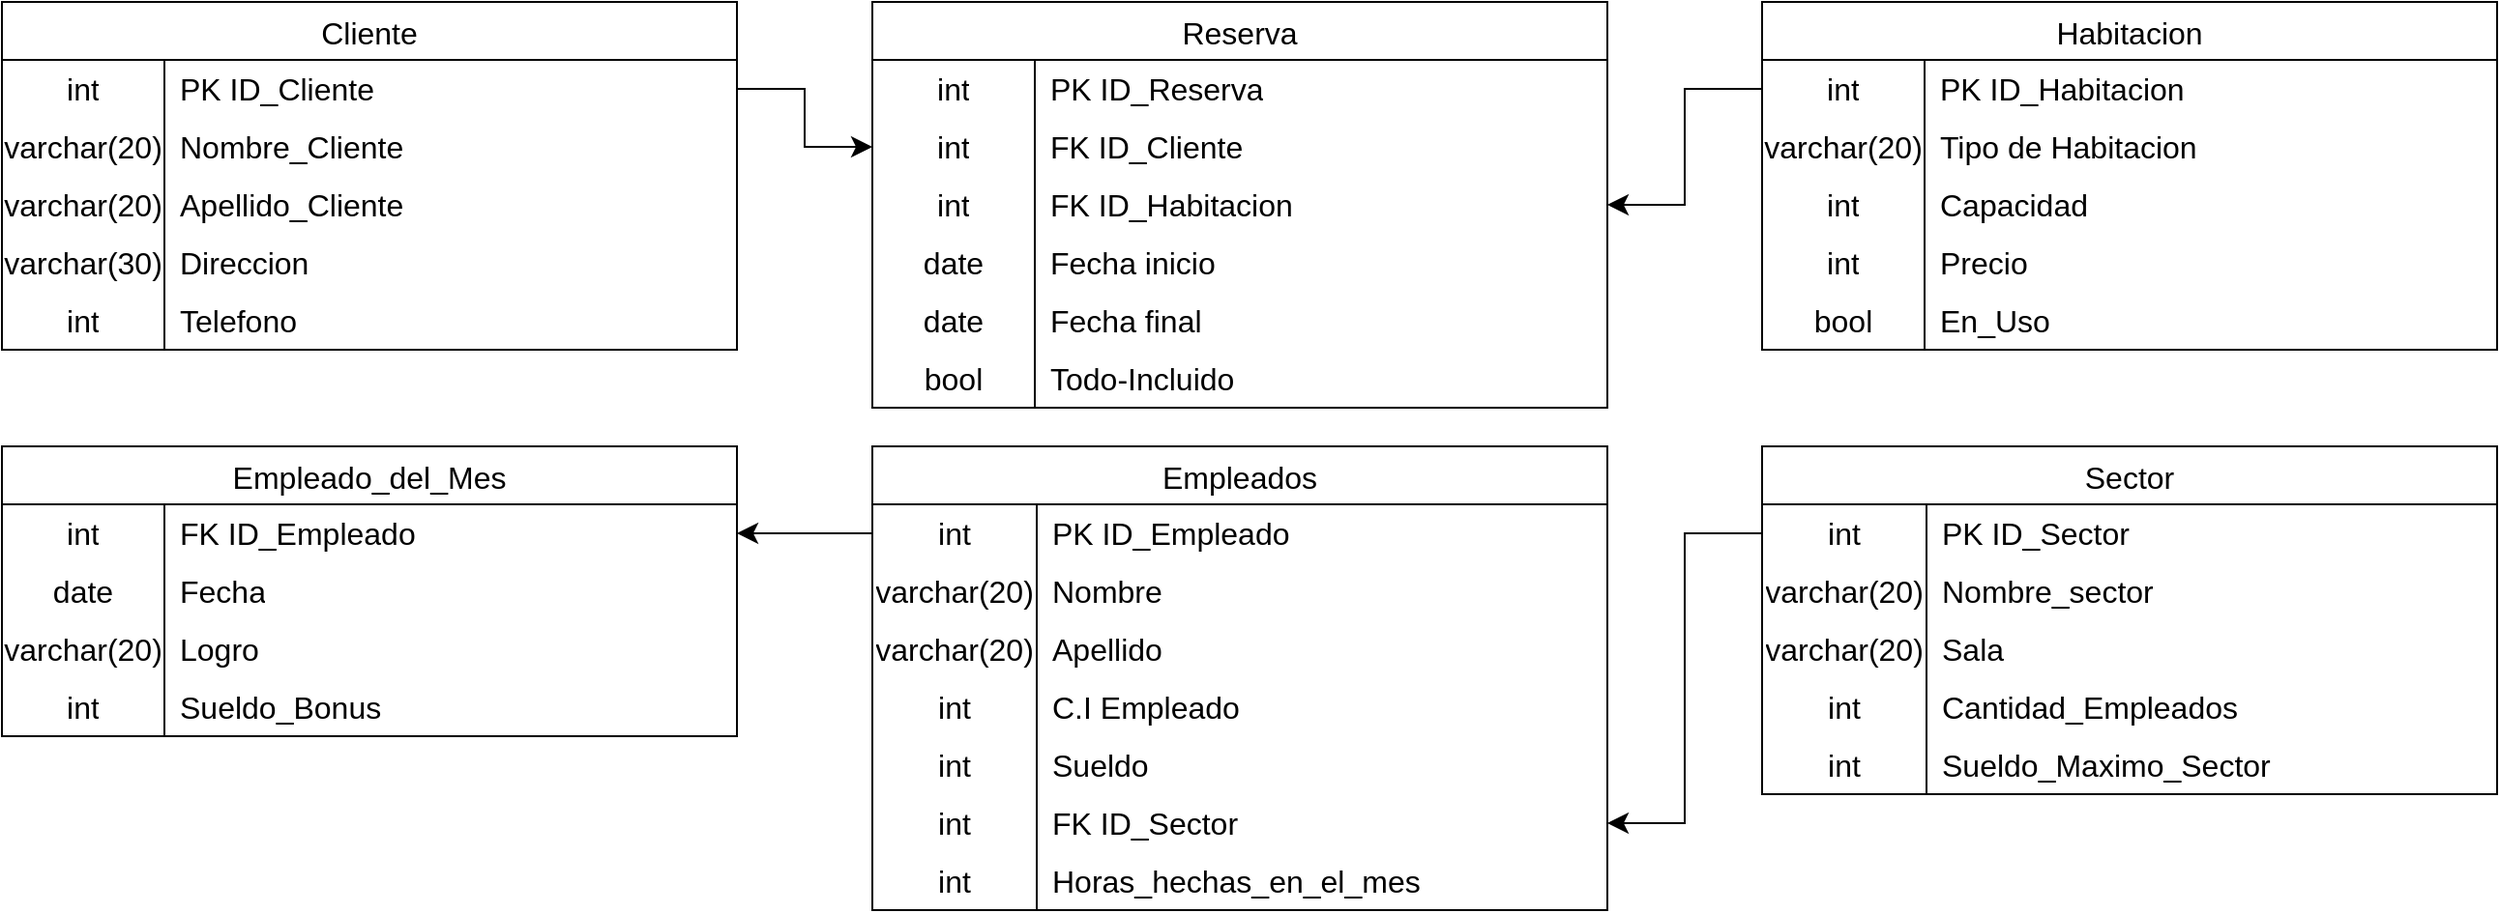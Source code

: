<mxfile version="21.3.4" type="github">
  <diagram id="C5RBs43oDa-KdzZeNtuy" name="Page-1">
    <mxGraphModel dx="2388" dy="916" grid="1" gridSize="10" guides="1" tooltips="1" connect="1" arrows="1" fold="1" page="1" pageScale="1" pageWidth="827" pageHeight="1169" math="0" shadow="0">
      <root>
        <mxCell id="WIyWlLk6GJQsqaUBKTNV-0" />
        <mxCell id="WIyWlLk6GJQsqaUBKTNV-1" parent="WIyWlLk6GJQsqaUBKTNV-0" />
        <mxCell id="ccj1XerHtofu-Z6u8Zkf-0" value="Cliente" style="shape=table;startSize=30;container=1;collapsible=0;childLayout=tableLayout;fixedRows=1;rowLines=0;fontStyle=0;strokeColor=default;fontSize=16;" vertex="1" parent="WIyWlLk6GJQsqaUBKTNV-1">
          <mxGeometry x="-190" y="210" width="380" height="180" as="geometry" />
        </mxCell>
        <mxCell id="ccj1XerHtofu-Z6u8Zkf-1" value="" style="shape=tableRow;horizontal=0;startSize=0;swimlaneHead=0;swimlaneBody=0;top=0;left=0;bottom=0;right=0;collapsible=0;dropTarget=0;fillColor=none;points=[[0,0.5],[1,0.5]];portConstraint=eastwest;strokeColor=inherit;fontSize=16;" vertex="1" parent="ccj1XerHtofu-Z6u8Zkf-0">
          <mxGeometry y="30" width="380" height="30" as="geometry" />
        </mxCell>
        <mxCell id="ccj1XerHtofu-Z6u8Zkf-2" value="int" style="shape=partialRectangle;html=1;whiteSpace=wrap;connectable=0;fillColor=none;top=0;left=0;bottom=0;right=0;overflow=hidden;pointerEvents=1;strokeColor=inherit;fontSize=16;" vertex="1" parent="ccj1XerHtofu-Z6u8Zkf-1">
          <mxGeometry width="84" height="30" as="geometry">
            <mxRectangle width="84" height="30" as="alternateBounds" />
          </mxGeometry>
        </mxCell>
        <mxCell id="ccj1XerHtofu-Z6u8Zkf-3" value="PK ID_Cliente" style="shape=partialRectangle;html=1;whiteSpace=wrap;connectable=0;fillColor=none;top=0;left=0;bottom=0;right=0;align=left;spacingLeft=6;overflow=hidden;strokeColor=inherit;fontSize=16;" vertex="1" parent="ccj1XerHtofu-Z6u8Zkf-1">
          <mxGeometry x="84" width="296" height="30" as="geometry">
            <mxRectangle width="296" height="30" as="alternateBounds" />
          </mxGeometry>
        </mxCell>
        <mxCell id="ccj1XerHtofu-Z6u8Zkf-4" value="" style="shape=tableRow;horizontal=0;startSize=0;swimlaneHead=0;swimlaneBody=0;top=0;left=0;bottom=0;right=0;collapsible=0;dropTarget=0;fillColor=none;points=[[0,0.5],[1,0.5]];portConstraint=eastwest;strokeColor=inherit;fontSize=16;" vertex="1" parent="ccj1XerHtofu-Z6u8Zkf-0">
          <mxGeometry y="60" width="380" height="30" as="geometry" />
        </mxCell>
        <mxCell id="ccj1XerHtofu-Z6u8Zkf-5" value="varchar(20)" style="shape=partialRectangle;html=1;whiteSpace=wrap;connectable=0;fillColor=none;top=0;left=0;bottom=0;right=0;overflow=hidden;strokeColor=inherit;fontSize=16;" vertex="1" parent="ccj1XerHtofu-Z6u8Zkf-4">
          <mxGeometry width="84" height="30" as="geometry">
            <mxRectangle width="84" height="30" as="alternateBounds" />
          </mxGeometry>
        </mxCell>
        <mxCell id="ccj1XerHtofu-Z6u8Zkf-6" value="Nombre_Cliente" style="shape=partialRectangle;html=1;whiteSpace=wrap;connectable=0;fillColor=none;top=0;left=0;bottom=0;right=0;align=left;spacingLeft=6;overflow=hidden;strokeColor=inherit;fontSize=16;" vertex="1" parent="ccj1XerHtofu-Z6u8Zkf-4">
          <mxGeometry x="84" width="296" height="30" as="geometry">
            <mxRectangle width="296" height="30" as="alternateBounds" />
          </mxGeometry>
        </mxCell>
        <mxCell id="ccj1XerHtofu-Z6u8Zkf-7" value="" style="shape=tableRow;horizontal=0;startSize=0;swimlaneHead=0;swimlaneBody=0;top=0;left=0;bottom=0;right=0;collapsible=0;dropTarget=0;fillColor=none;points=[[0,0.5],[1,0.5]];portConstraint=eastwest;strokeColor=inherit;fontSize=16;" vertex="1" parent="ccj1XerHtofu-Z6u8Zkf-0">
          <mxGeometry y="90" width="380" height="30" as="geometry" />
        </mxCell>
        <mxCell id="ccj1XerHtofu-Z6u8Zkf-8" value="varchar(20)" style="shape=partialRectangle;html=1;whiteSpace=wrap;connectable=0;fillColor=none;top=0;left=0;bottom=0;right=0;overflow=hidden;strokeColor=inherit;fontSize=16;" vertex="1" parent="ccj1XerHtofu-Z6u8Zkf-7">
          <mxGeometry width="84" height="30" as="geometry">
            <mxRectangle width="84" height="30" as="alternateBounds" />
          </mxGeometry>
        </mxCell>
        <mxCell id="ccj1XerHtofu-Z6u8Zkf-9" value="Apellido_Cliente" style="shape=partialRectangle;html=1;whiteSpace=wrap;connectable=0;fillColor=none;top=0;left=0;bottom=0;right=0;align=left;spacingLeft=6;overflow=hidden;strokeColor=inherit;fontSize=16;" vertex="1" parent="ccj1XerHtofu-Z6u8Zkf-7">
          <mxGeometry x="84" width="296" height="30" as="geometry">
            <mxRectangle width="296" height="30" as="alternateBounds" />
          </mxGeometry>
        </mxCell>
        <mxCell id="ccj1XerHtofu-Z6u8Zkf-11" style="shape=tableRow;horizontal=0;startSize=0;swimlaneHead=0;swimlaneBody=0;top=0;left=0;bottom=0;right=0;collapsible=0;dropTarget=0;fillColor=none;points=[[0,0.5],[1,0.5]];portConstraint=eastwest;strokeColor=inherit;fontSize=16;" vertex="1" parent="ccj1XerHtofu-Z6u8Zkf-0">
          <mxGeometry y="120" width="380" height="30" as="geometry" />
        </mxCell>
        <mxCell id="ccj1XerHtofu-Z6u8Zkf-12" value="varchar(30)" style="shape=partialRectangle;html=1;whiteSpace=wrap;connectable=0;fillColor=none;top=0;left=0;bottom=0;right=0;overflow=hidden;strokeColor=inherit;fontSize=16;" vertex="1" parent="ccj1XerHtofu-Z6u8Zkf-11">
          <mxGeometry width="84" height="30" as="geometry">
            <mxRectangle width="84" height="30" as="alternateBounds" />
          </mxGeometry>
        </mxCell>
        <mxCell id="ccj1XerHtofu-Z6u8Zkf-13" value="Direccion" style="shape=partialRectangle;html=1;whiteSpace=wrap;connectable=0;fillColor=none;top=0;left=0;bottom=0;right=0;align=left;spacingLeft=6;overflow=hidden;strokeColor=inherit;fontSize=16;" vertex="1" parent="ccj1XerHtofu-Z6u8Zkf-11">
          <mxGeometry x="84" width="296" height="30" as="geometry">
            <mxRectangle width="296" height="30" as="alternateBounds" />
          </mxGeometry>
        </mxCell>
        <mxCell id="ccj1XerHtofu-Z6u8Zkf-14" style="shape=tableRow;horizontal=0;startSize=0;swimlaneHead=0;swimlaneBody=0;top=0;left=0;bottom=0;right=0;collapsible=0;dropTarget=0;fillColor=none;points=[[0,0.5],[1,0.5]];portConstraint=eastwest;strokeColor=inherit;fontSize=16;" vertex="1" parent="ccj1XerHtofu-Z6u8Zkf-0">
          <mxGeometry y="150" width="380" height="30" as="geometry" />
        </mxCell>
        <mxCell id="ccj1XerHtofu-Z6u8Zkf-15" value="int" style="shape=partialRectangle;html=1;whiteSpace=wrap;connectable=0;fillColor=none;top=0;left=0;bottom=0;right=0;overflow=hidden;strokeColor=inherit;fontSize=16;" vertex="1" parent="ccj1XerHtofu-Z6u8Zkf-14">
          <mxGeometry width="84" height="30" as="geometry">
            <mxRectangle width="84" height="30" as="alternateBounds" />
          </mxGeometry>
        </mxCell>
        <mxCell id="ccj1XerHtofu-Z6u8Zkf-16" value="Telefono" style="shape=partialRectangle;html=1;whiteSpace=wrap;connectable=0;fillColor=none;top=0;left=0;bottom=0;right=0;align=left;spacingLeft=6;overflow=hidden;strokeColor=inherit;fontSize=16;" vertex="1" parent="ccj1XerHtofu-Z6u8Zkf-14">
          <mxGeometry x="84" width="296" height="30" as="geometry">
            <mxRectangle width="296" height="30" as="alternateBounds" />
          </mxGeometry>
        </mxCell>
        <mxCell id="ccj1XerHtofu-Z6u8Zkf-17" value="Habitacion" style="shape=table;startSize=30;container=1;collapsible=0;childLayout=tableLayout;fixedRows=1;rowLines=0;fontStyle=0;strokeColor=default;fontSize=16;" vertex="1" parent="WIyWlLk6GJQsqaUBKTNV-1">
          <mxGeometry x="720" y="210" width="380" height="180" as="geometry" />
        </mxCell>
        <mxCell id="ccj1XerHtofu-Z6u8Zkf-18" value="" style="shape=tableRow;horizontal=0;startSize=0;swimlaneHead=0;swimlaneBody=0;top=0;left=0;bottom=0;right=0;collapsible=0;dropTarget=0;fillColor=none;points=[[0,0.5],[1,0.5]];portConstraint=eastwest;strokeColor=inherit;fontSize=16;" vertex="1" parent="ccj1XerHtofu-Z6u8Zkf-17">
          <mxGeometry y="30" width="380" height="30" as="geometry" />
        </mxCell>
        <mxCell id="ccj1XerHtofu-Z6u8Zkf-19" value="int" style="shape=partialRectangle;html=1;whiteSpace=wrap;connectable=0;fillColor=none;top=0;left=0;bottom=0;right=0;overflow=hidden;pointerEvents=1;strokeColor=inherit;fontSize=16;" vertex="1" parent="ccj1XerHtofu-Z6u8Zkf-18">
          <mxGeometry width="84" height="30" as="geometry">
            <mxRectangle width="84" height="30" as="alternateBounds" />
          </mxGeometry>
        </mxCell>
        <mxCell id="ccj1XerHtofu-Z6u8Zkf-20" value="PK ID_Habitacion" style="shape=partialRectangle;html=1;whiteSpace=wrap;connectable=0;fillColor=none;top=0;left=0;bottom=0;right=0;align=left;spacingLeft=6;overflow=hidden;strokeColor=inherit;fontSize=16;" vertex="1" parent="ccj1XerHtofu-Z6u8Zkf-18">
          <mxGeometry x="84" width="296" height="30" as="geometry">
            <mxRectangle width="296" height="30" as="alternateBounds" />
          </mxGeometry>
        </mxCell>
        <mxCell id="ccj1XerHtofu-Z6u8Zkf-21" value="" style="shape=tableRow;horizontal=0;startSize=0;swimlaneHead=0;swimlaneBody=0;top=0;left=0;bottom=0;right=0;collapsible=0;dropTarget=0;fillColor=none;points=[[0,0.5],[1,0.5]];portConstraint=eastwest;strokeColor=inherit;fontSize=16;" vertex="1" parent="ccj1XerHtofu-Z6u8Zkf-17">
          <mxGeometry y="60" width="380" height="30" as="geometry" />
        </mxCell>
        <mxCell id="ccj1XerHtofu-Z6u8Zkf-22" value="varchar(20)" style="shape=partialRectangle;html=1;whiteSpace=wrap;connectable=0;fillColor=none;top=0;left=0;bottom=0;right=0;overflow=hidden;strokeColor=inherit;fontSize=16;" vertex="1" parent="ccj1XerHtofu-Z6u8Zkf-21">
          <mxGeometry width="84" height="30" as="geometry">
            <mxRectangle width="84" height="30" as="alternateBounds" />
          </mxGeometry>
        </mxCell>
        <mxCell id="ccj1XerHtofu-Z6u8Zkf-23" value="Tipo de Habitacion" style="shape=partialRectangle;html=1;whiteSpace=wrap;connectable=0;fillColor=none;top=0;left=0;bottom=0;right=0;align=left;spacingLeft=6;overflow=hidden;strokeColor=inherit;fontSize=16;" vertex="1" parent="ccj1XerHtofu-Z6u8Zkf-21">
          <mxGeometry x="84" width="296" height="30" as="geometry">
            <mxRectangle width="296" height="30" as="alternateBounds" />
          </mxGeometry>
        </mxCell>
        <mxCell id="ccj1XerHtofu-Z6u8Zkf-24" value="" style="shape=tableRow;horizontal=0;startSize=0;swimlaneHead=0;swimlaneBody=0;top=0;left=0;bottom=0;right=0;collapsible=0;dropTarget=0;fillColor=none;points=[[0,0.5],[1,0.5]];portConstraint=eastwest;strokeColor=inherit;fontSize=16;" vertex="1" parent="ccj1XerHtofu-Z6u8Zkf-17">
          <mxGeometry y="90" width="380" height="30" as="geometry" />
        </mxCell>
        <mxCell id="ccj1XerHtofu-Z6u8Zkf-25" value="int" style="shape=partialRectangle;html=1;whiteSpace=wrap;connectable=0;fillColor=none;top=0;left=0;bottom=0;right=0;overflow=hidden;strokeColor=inherit;fontSize=16;" vertex="1" parent="ccj1XerHtofu-Z6u8Zkf-24">
          <mxGeometry width="84" height="30" as="geometry">
            <mxRectangle width="84" height="30" as="alternateBounds" />
          </mxGeometry>
        </mxCell>
        <mxCell id="ccj1XerHtofu-Z6u8Zkf-26" value="Capacidad" style="shape=partialRectangle;html=1;whiteSpace=wrap;connectable=0;fillColor=none;top=0;left=0;bottom=0;right=0;align=left;spacingLeft=6;overflow=hidden;strokeColor=inherit;fontSize=16;" vertex="1" parent="ccj1XerHtofu-Z6u8Zkf-24">
          <mxGeometry x="84" width="296" height="30" as="geometry">
            <mxRectangle width="296" height="30" as="alternateBounds" />
          </mxGeometry>
        </mxCell>
        <mxCell id="ccj1XerHtofu-Z6u8Zkf-27" style="shape=tableRow;horizontal=0;startSize=0;swimlaneHead=0;swimlaneBody=0;top=0;left=0;bottom=0;right=0;collapsible=0;dropTarget=0;fillColor=none;points=[[0,0.5],[1,0.5]];portConstraint=eastwest;strokeColor=inherit;fontSize=16;" vertex="1" parent="ccj1XerHtofu-Z6u8Zkf-17">
          <mxGeometry y="120" width="380" height="30" as="geometry" />
        </mxCell>
        <mxCell id="ccj1XerHtofu-Z6u8Zkf-28" value="int" style="shape=partialRectangle;html=1;whiteSpace=wrap;connectable=0;fillColor=none;top=0;left=0;bottom=0;right=0;overflow=hidden;strokeColor=inherit;fontSize=16;" vertex="1" parent="ccj1XerHtofu-Z6u8Zkf-27">
          <mxGeometry width="84" height="30" as="geometry">
            <mxRectangle width="84" height="30" as="alternateBounds" />
          </mxGeometry>
        </mxCell>
        <mxCell id="ccj1XerHtofu-Z6u8Zkf-29" value="Precio" style="shape=partialRectangle;html=1;whiteSpace=wrap;connectable=0;fillColor=none;top=0;left=0;bottom=0;right=0;align=left;spacingLeft=6;overflow=hidden;strokeColor=inherit;fontSize=16;" vertex="1" parent="ccj1XerHtofu-Z6u8Zkf-27">
          <mxGeometry x="84" width="296" height="30" as="geometry">
            <mxRectangle width="296" height="30" as="alternateBounds" />
          </mxGeometry>
        </mxCell>
        <mxCell id="ccj1XerHtofu-Z6u8Zkf-115" style="shape=tableRow;horizontal=0;startSize=0;swimlaneHead=0;swimlaneBody=0;top=0;left=0;bottom=0;right=0;collapsible=0;dropTarget=0;fillColor=none;points=[[0,0.5],[1,0.5]];portConstraint=eastwest;strokeColor=inherit;fontSize=16;" vertex="1" parent="ccj1XerHtofu-Z6u8Zkf-17">
          <mxGeometry y="150" width="380" height="30" as="geometry" />
        </mxCell>
        <mxCell id="ccj1XerHtofu-Z6u8Zkf-116" value="bool" style="shape=partialRectangle;html=1;whiteSpace=wrap;connectable=0;fillColor=none;top=0;left=0;bottom=0;right=0;overflow=hidden;strokeColor=inherit;fontSize=16;" vertex="1" parent="ccj1XerHtofu-Z6u8Zkf-115">
          <mxGeometry width="84" height="30" as="geometry">
            <mxRectangle width="84" height="30" as="alternateBounds" />
          </mxGeometry>
        </mxCell>
        <mxCell id="ccj1XerHtofu-Z6u8Zkf-117" value="En_Uso" style="shape=partialRectangle;html=1;whiteSpace=wrap;connectable=0;fillColor=none;top=0;left=0;bottom=0;right=0;align=left;spacingLeft=6;overflow=hidden;strokeColor=inherit;fontSize=16;" vertex="1" parent="ccj1XerHtofu-Z6u8Zkf-115">
          <mxGeometry x="84" width="296" height="30" as="geometry">
            <mxRectangle width="296" height="30" as="alternateBounds" />
          </mxGeometry>
        </mxCell>
        <mxCell id="ccj1XerHtofu-Z6u8Zkf-33" value="Reserva" style="shape=table;startSize=30;container=1;collapsible=0;childLayout=tableLayout;fixedRows=1;rowLines=0;fontStyle=0;strokeColor=default;fontSize=16;" vertex="1" parent="WIyWlLk6GJQsqaUBKTNV-1">
          <mxGeometry x="260" y="210" width="380" height="210" as="geometry" />
        </mxCell>
        <mxCell id="ccj1XerHtofu-Z6u8Zkf-34" value="" style="shape=tableRow;horizontal=0;startSize=0;swimlaneHead=0;swimlaneBody=0;top=0;left=0;bottom=0;right=0;collapsible=0;dropTarget=0;fillColor=none;points=[[0,0.5],[1,0.5]];portConstraint=eastwest;strokeColor=inherit;fontSize=16;" vertex="1" parent="ccj1XerHtofu-Z6u8Zkf-33">
          <mxGeometry y="30" width="380" height="30" as="geometry" />
        </mxCell>
        <mxCell id="ccj1XerHtofu-Z6u8Zkf-35" value="int" style="shape=partialRectangle;html=1;whiteSpace=wrap;connectable=0;fillColor=none;top=0;left=0;bottom=0;right=0;overflow=hidden;pointerEvents=1;strokeColor=inherit;fontSize=16;" vertex="1" parent="ccj1XerHtofu-Z6u8Zkf-34">
          <mxGeometry width="84" height="30" as="geometry">
            <mxRectangle width="84" height="30" as="alternateBounds" />
          </mxGeometry>
        </mxCell>
        <mxCell id="ccj1XerHtofu-Z6u8Zkf-36" value="PK ID_Reserva" style="shape=partialRectangle;html=1;whiteSpace=wrap;connectable=0;fillColor=none;top=0;left=0;bottom=0;right=0;align=left;spacingLeft=6;overflow=hidden;strokeColor=inherit;fontSize=16;" vertex="1" parent="ccj1XerHtofu-Z6u8Zkf-34">
          <mxGeometry x="84" width="296" height="30" as="geometry">
            <mxRectangle width="296" height="30" as="alternateBounds" />
          </mxGeometry>
        </mxCell>
        <mxCell id="ccj1XerHtofu-Z6u8Zkf-37" value="" style="shape=tableRow;horizontal=0;startSize=0;swimlaneHead=0;swimlaneBody=0;top=0;left=0;bottom=0;right=0;collapsible=0;dropTarget=0;fillColor=none;points=[[0,0.5],[1,0.5]];portConstraint=eastwest;strokeColor=inherit;fontSize=16;" vertex="1" parent="ccj1XerHtofu-Z6u8Zkf-33">
          <mxGeometry y="60" width="380" height="30" as="geometry" />
        </mxCell>
        <mxCell id="ccj1XerHtofu-Z6u8Zkf-38" value="int" style="shape=partialRectangle;html=1;whiteSpace=wrap;connectable=0;fillColor=none;top=0;left=0;bottom=0;right=0;overflow=hidden;strokeColor=inherit;fontSize=16;" vertex="1" parent="ccj1XerHtofu-Z6u8Zkf-37">
          <mxGeometry width="84" height="30" as="geometry">
            <mxRectangle width="84" height="30" as="alternateBounds" />
          </mxGeometry>
        </mxCell>
        <mxCell id="ccj1XerHtofu-Z6u8Zkf-39" value="FK ID_Cliente" style="shape=partialRectangle;html=1;whiteSpace=wrap;connectable=0;fillColor=none;top=0;left=0;bottom=0;right=0;align=left;spacingLeft=6;overflow=hidden;strokeColor=inherit;fontSize=16;" vertex="1" parent="ccj1XerHtofu-Z6u8Zkf-37">
          <mxGeometry x="84" width="296" height="30" as="geometry">
            <mxRectangle width="296" height="30" as="alternateBounds" />
          </mxGeometry>
        </mxCell>
        <mxCell id="ccj1XerHtofu-Z6u8Zkf-40" value="" style="shape=tableRow;horizontal=0;startSize=0;swimlaneHead=0;swimlaneBody=0;top=0;left=0;bottom=0;right=0;collapsible=0;dropTarget=0;fillColor=none;points=[[0,0.5],[1,0.5]];portConstraint=eastwest;strokeColor=inherit;fontSize=16;" vertex="1" parent="ccj1XerHtofu-Z6u8Zkf-33">
          <mxGeometry y="90" width="380" height="30" as="geometry" />
        </mxCell>
        <mxCell id="ccj1XerHtofu-Z6u8Zkf-41" value="int" style="shape=partialRectangle;html=1;whiteSpace=wrap;connectable=0;fillColor=none;top=0;left=0;bottom=0;right=0;overflow=hidden;strokeColor=inherit;fontSize=16;" vertex="1" parent="ccj1XerHtofu-Z6u8Zkf-40">
          <mxGeometry width="84" height="30" as="geometry">
            <mxRectangle width="84" height="30" as="alternateBounds" />
          </mxGeometry>
        </mxCell>
        <mxCell id="ccj1XerHtofu-Z6u8Zkf-42" value="FK ID_Habitacion" style="shape=partialRectangle;html=1;whiteSpace=wrap;connectable=0;fillColor=none;top=0;left=0;bottom=0;right=0;align=left;spacingLeft=6;overflow=hidden;strokeColor=inherit;fontSize=16;" vertex="1" parent="ccj1XerHtofu-Z6u8Zkf-40">
          <mxGeometry x="84" width="296" height="30" as="geometry">
            <mxRectangle width="296" height="30" as="alternateBounds" />
          </mxGeometry>
        </mxCell>
        <mxCell id="ccj1XerHtofu-Z6u8Zkf-43" style="shape=tableRow;horizontal=0;startSize=0;swimlaneHead=0;swimlaneBody=0;top=0;left=0;bottom=0;right=0;collapsible=0;dropTarget=0;fillColor=none;points=[[0,0.5],[1,0.5]];portConstraint=eastwest;strokeColor=inherit;fontSize=16;" vertex="1" parent="ccj1XerHtofu-Z6u8Zkf-33">
          <mxGeometry y="120" width="380" height="30" as="geometry" />
        </mxCell>
        <mxCell id="ccj1XerHtofu-Z6u8Zkf-44" value="date" style="shape=partialRectangle;html=1;whiteSpace=wrap;connectable=0;fillColor=none;top=0;left=0;bottom=0;right=0;overflow=hidden;strokeColor=inherit;fontSize=16;" vertex="1" parent="ccj1XerHtofu-Z6u8Zkf-43">
          <mxGeometry width="84" height="30" as="geometry">
            <mxRectangle width="84" height="30" as="alternateBounds" />
          </mxGeometry>
        </mxCell>
        <mxCell id="ccj1XerHtofu-Z6u8Zkf-45" value="Fecha inicio" style="shape=partialRectangle;html=1;whiteSpace=wrap;connectable=0;fillColor=none;top=0;left=0;bottom=0;right=0;align=left;spacingLeft=6;overflow=hidden;strokeColor=inherit;fontSize=16;" vertex="1" parent="ccj1XerHtofu-Z6u8Zkf-43">
          <mxGeometry x="84" width="296" height="30" as="geometry">
            <mxRectangle width="296" height="30" as="alternateBounds" />
          </mxGeometry>
        </mxCell>
        <mxCell id="ccj1XerHtofu-Z6u8Zkf-46" style="shape=tableRow;horizontal=0;startSize=0;swimlaneHead=0;swimlaneBody=0;top=0;left=0;bottom=0;right=0;collapsible=0;dropTarget=0;fillColor=none;points=[[0,0.5],[1,0.5]];portConstraint=eastwest;strokeColor=inherit;fontSize=16;" vertex="1" parent="ccj1XerHtofu-Z6u8Zkf-33">
          <mxGeometry y="150" width="380" height="30" as="geometry" />
        </mxCell>
        <mxCell id="ccj1XerHtofu-Z6u8Zkf-47" value="date" style="shape=partialRectangle;html=1;whiteSpace=wrap;connectable=0;fillColor=none;top=0;left=0;bottom=0;right=0;overflow=hidden;strokeColor=inherit;fontSize=16;" vertex="1" parent="ccj1XerHtofu-Z6u8Zkf-46">
          <mxGeometry width="84" height="30" as="geometry">
            <mxRectangle width="84" height="30" as="alternateBounds" />
          </mxGeometry>
        </mxCell>
        <mxCell id="ccj1XerHtofu-Z6u8Zkf-48" value="Fecha final" style="shape=partialRectangle;html=1;whiteSpace=wrap;connectable=0;fillColor=none;top=0;left=0;bottom=0;right=0;align=left;spacingLeft=6;overflow=hidden;strokeColor=inherit;fontSize=16;" vertex="1" parent="ccj1XerHtofu-Z6u8Zkf-46">
          <mxGeometry x="84" width="296" height="30" as="geometry">
            <mxRectangle width="296" height="30" as="alternateBounds" />
          </mxGeometry>
        </mxCell>
        <mxCell id="ccj1XerHtofu-Z6u8Zkf-112" style="shape=tableRow;horizontal=0;startSize=0;swimlaneHead=0;swimlaneBody=0;top=0;left=0;bottom=0;right=0;collapsible=0;dropTarget=0;fillColor=none;points=[[0,0.5],[1,0.5]];portConstraint=eastwest;strokeColor=inherit;fontSize=16;" vertex="1" parent="ccj1XerHtofu-Z6u8Zkf-33">
          <mxGeometry y="180" width="380" height="30" as="geometry" />
        </mxCell>
        <mxCell id="ccj1XerHtofu-Z6u8Zkf-113" value="bool" style="shape=partialRectangle;html=1;whiteSpace=wrap;connectable=0;fillColor=none;top=0;left=0;bottom=0;right=0;overflow=hidden;strokeColor=inherit;fontSize=16;" vertex="1" parent="ccj1XerHtofu-Z6u8Zkf-112">
          <mxGeometry width="84" height="30" as="geometry">
            <mxRectangle width="84" height="30" as="alternateBounds" />
          </mxGeometry>
        </mxCell>
        <mxCell id="ccj1XerHtofu-Z6u8Zkf-114" value="Todo-Incluido" style="shape=partialRectangle;html=1;whiteSpace=wrap;connectable=0;fillColor=none;top=0;left=0;bottom=0;right=0;align=left;spacingLeft=6;overflow=hidden;strokeColor=inherit;fontSize=16;" vertex="1" parent="ccj1XerHtofu-Z6u8Zkf-112">
          <mxGeometry x="84" width="296" height="30" as="geometry">
            <mxRectangle width="296" height="30" as="alternateBounds" />
          </mxGeometry>
        </mxCell>
        <mxCell id="ccj1XerHtofu-Z6u8Zkf-51" value="" style="edgeStyle=elbowEdgeStyle;elbow=horizontal;endArrow=classic;html=1;curved=0;rounded=0;endSize=8;startSize=8;exitX=1;exitY=0.5;exitDx=0;exitDy=0;entryX=0;entryY=0.5;entryDx=0;entryDy=0;" edge="1" parent="WIyWlLk6GJQsqaUBKTNV-1" source="ccj1XerHtofu-Z6u8Zkf-1" target="ccj1XerHtofu-Z6u8Zkf-37">
          <mxGeometry width="50" height="50" relative="1" as="geometry">
            <mxPoint x="210" y="350" as="sourcePoint" />
            <mxPoint x="260" y="300" as="targetPoint" />
          </mxGeometry>
        </mxCell>
        <mxCell id="ccj1XerHtofu-Z6u8Zkf-52" value="" style="edgeStyle=elbowEdgeStyle;elbow=horizontal;endArrow=classic;html=1;curved=0;rounded=0;endSize=8;startSize=8;exitX=0;exitY=0.5;exitDx=0;exitDy=0;entryX=1;entryY=0.5;entryDx=0;entryDy=0;" edge="1" parent="WIyWlLk6GJQsqaUBKTNV-1" source="ccj1XerHtofu-Z6u8Zkf-18" target="ccj1XerHtofu-Z6u8Zkf-40">
          <mxGeometry width="50" height="50" relative="1" as="geometry">
            <mxPoint x="660" y="330" as="sourcePoint" />
            <mxPoint x="710" y="280" as="targetPoint" />
            <Array as="points">
              <mxPoint x="680" y="310" />
            </Array>
          </mxGeometry>
        </mxCell>
        <mxCell id="ccj1XerHtofu-Z6u8Zkf-53" value="Empleados" style="shape=table;startSize=30;container=1;collapsible=0;childLayout=tableLayout;fixedRows=1;rowLines=0;fontStyle=0;strokeColor=default;fontSize=16;" vertex="1" parent="WIyWlLk6GJQsqaUBKTNV-1">
          <mxGeometry x="260" y="440" width="380" height="240" as="geometry" />
        </mxCell>
        <mxCell id="ccj1XerHtofu-Z6u8Zkf-54" value="" style="shape=tableRow;horizontal=0;startSize=0;swimlaneHead=0;swimlaneBody=0;top=0;left=0;bottom=0;right=0;collapsible=0;dropTarget=0;fillColor=none;points=[[0,0.5],[1,0.5]];portConstraint=eastwest;strokeColor=inherit;fontSize=16;" vertex="1" parent="ccj1XerHtofu-Z6u8Zkf-53">
          <mxGeometry y="30" width="380" height="30" as="geometry" />
        </mxCell>
        <mxCell id="ccj1XerHtofu-Z6u8Zkf-55" value="int" style="shape=partialRectangle;html=1;whiteSpace=wrap;connectable=0;fillColor=none;top=0;left=0;bottom=0;right=0;overflow=hidden;pointerEvents=1;strokeColor=inherit;fontSize=16;" vertex="1" parent="ccj1XerHtofu-Z6u8Zkf-54">
          <mxGeometry width="85" height="30" as="geometry">
            <mxRectangle width="85" height="30" as="alternateBounds" />
          </mxGeometry>
        </mxCell>
        <mxCell id="ccj1XerHtofu-Z6u8Zkf-56" value="PK ID_Empleado" style="shape=partialRectangle;html=1;whiteSpace=wrap;connectable=0;fillColor=none;top=0;left=0;bottom=0;right=0;align=left;spacingLeft=6;overflow=hidden;strokeColor=inherit;fontSize=16;" vertex="1" parent="ccj1XerHtofu-Z6u8Zkf-54">
          <mxGeometry x="85" width="295" height="30" as="geometry">
            <mxRectangle width="295" height="30" as="alternateBounds" />
          </mxGeometry>
        </mxCell>
        <mxCell id="ccj1XerHtofu-Z6u8Zkf-57" value="" style="shape=tableRow;horizontal=0;startSize=0;swimlaneHead=0;swimlaneBody=0;top=0;left=0;bottom=0;right=0;collapsible=0;dropTarget=0;fillColor=none;points=[[0,0.5],[1,0.5]];portConstraint=eastwest;strokeColor=inherit;fontSize=16;" vertex="1" parent="ccj1XerHtofu-Z6u8Zkf-53">
          <mxGeometry y="60" width="380" height="30" as="geometry" />
        </mxCell>
        <mxCell id="ccj1XerHtofu-Z6u8Zkf-58" value="varchar(20)" style="shape=partialRectangle;html=1;whiteSpace=wrap;connectable=0;fillColor=none;top=0;left=0;bottom=0;right=0;overflow=hidden;strokeColor=inherit;fontSize=16;" vertex="1" parent="ccj1XerHtofu-Z6u8Zkf-57">
          <mxGeometry width="85" height="30" as="geometry">
            <mxRectangle width="85" height="30" as="alternateBounds" />
          </mxGeometry>
        </mxCell>
        <mxCell id="ccj1XerHtofu-Z6u8Zkf-59" value="Nombre" style="shape=partialRectangle;html=1;whiteSpace=wrap;connectable=0;fillColor=none;top=0;left=0;bottom=0;right=0;align=left;spacingLeft=6;overflow=hidden;strokeColor=inherit;fontSize=16;" vertex="1" parent="ccj1XerHtofu-Z6u8Zkf-57">
          <mxGeometry x="85" width="295" height="30" as="geometry">
            <mxRectangle width="295" height="30" as="alternateBounds" />
          </mxGeometry>
        </mxCell>
        <mxCell id="ccj1XerHtofu-Z6u8Zkf-60" value="" style="shape=tableRow;horizontal=0;startSize=0;swimlaneHead=0;swimlaneBody=0;top=0;left=0;bottom=0;right=0;collapsible=0;dropTarget=0;fillColor=none;points=[[0,0.5],[1,0.5]];portConstraint=eastwest;strokeColor=inherit;fontSize=16;" vertex="1" parent="ccj1XerHtofu-Z6u8Zkf-53">
          <mxGeometry y="90" width="380" height="30" as="geometry" />
        </mxCell>
        <mxCell id="ccj1XerHtofu-Z6u8Zkf-61" value="varchar(20)" style="shape=partialRectangle;html=1;whiteSpace=wrap;connectable=0;fillColor=none;top=0;left=0;bottom=0;right=0;overflow=hidden;strokeColor=inherit;fontSize=16;" vertex="1" parent="ccj1XerHtofu-Z6u8Zkf-60">
          <mxGeometry width="85" height="30" as="geometry">
            <mxRectangle width="85" height="30" as="alternateBounds" />
          </mxGeometry>
        </mxCell>
        <mxCell id="ccj1XerHtofu-Z6u8Zkf-62" value="Apellido" style="shape=partialRectangle;html=1;whiteSpace=wrap;connectable=0;fillColor=none;top=0;left=0;bottom=0;right=0;align=left;spacingLeft=6;overflow=hidden;strokeColor=inherit;fontSize=16;" vertex="1" parent="ccj1XerHtofu-Z6u8Zkf-60">
          <mxGeometry x="85" width="295" height="30" as="geometry">
            <mxRectangle width="295" height="30" as="alternateBounds" />
          </mxGeometry>
        </mxCell>
        <mxCell id="ccj1XerHtofu-Z6u8Zkf-63" style="shape=tableRow;horizontal=0;startSize=0;swimlaneHead=0;swimlaneBody=0;top=0;left=0;bottom=0;right=0;collapsible=0;dropTarget=0;fillColor=none;points=[[0,0.5],[1,0.5]];portConstraint=eastwest;strokeColor=inherit;fontSize=16;" vertex="1" parent="ccj1XerHtofu-Z6u8Zkf-53">
          <mxGeometry y="120" width="380" height="30" as="geometry" />
        </mxCell>
        <mxCell id="ccj1XerHtofu-Z6u8Zkf-64" value="int" style="shape=partialRectangle;html=1;whiteSpace=wrap;connectable=0;fillColor=none;top=0;left=0;bottom=0;right=0;overflow=hidden;strokeColor=inherit;fontSize=16;" vertex="1" parent="ccj1XerHtofu-Z6u8Zkf-63">
          <mxGeometry width="85" height="30" as="geometry">
            <mxRectangle width="85" height="30" as="alternateBounds" />
          </mxGeometry>
        </mxCell>
        <mxCell id="ccj1XerHtofu-Z6u8Zkf-65" value="C.I Empleado" style="shape=partialRectangle;html=1;whiteSpace=wrap;connectable=0;fillColor=none;top=0;left=0;bottom=0;right=0;align=left;spacingLeft=6;overflow=hidden;strokeColor=inherit;fontSize=16;" vertex="1" parent="ccj1XerHtofu-Z6u8Zkf-63">
          <mxGeometry x="85" width="295" height="30" as="geometry">
            <mxRectangle width="295" height="30" as="alternateBounds" />
          </mxGeometry>
        </mxCell>
        <mxCell id="ccj1XerHtofu-Z6u8Zkf-66" style="shape=tableRow;horizontal=0;startSize=0;swimlaneHead=0;swimlaneBody=0;top=0;left=0;bottom=0;right=0;collapsible=0;dropTarget=0;fillColor=none;points=[[0,0.5],[1,0.5]];portConstraint=eastwest;strokeColor=inherit;fontSize=16;" vertex="1" parent="ccj1XerHtofu-Z6u8Zkf-53">
          <mxGeometry y="150" width="380" height="30" as="geometry" />
        </mxCell>
        <mxCell id="ccj1XerHtofu-Z6u8Zkf-67" value="int" style="shape=partialRectangle;html=1;whiteSpace=wrap;connectable=0;fillColor=none;top=0;left=0;bottom=0;right=0;overflow=hidden;strokeColor=inherit;fontSize=16;" vertex="1" parent="ccj1XerHtofu-Z6u8Zkf-66">
          <mxGeometry width="85" height="30" as="geometry">
            <mxRectangle width="85" height="30" as="alternateBounds" />
          </mxGeometry>
        </mxCell>
        <mxCell id="ccj1XerHtofu-Z6u8Zkf-68" value="Sueldo" style="shape=partialRectangle;html=1;whiteSpace=wrap;connectable=0;fillColor=none;top=0;left=0;bottom=0;right=0;align=left;spacingLeft=6;overflow=hidden;strokeColor=inherit;fontSize=16;" vertex="1" parent="ccj1XerHtofu-Z6u8Zkf-66">
          <mxGeometry x="85" width="295" height="30" as="geometry">
            <mxRectangle width="295" height="30" as="alternateBounds" />
          </mxGeometry>
        </mxCell>
        <mxCell id="ccj1XerHtofu-Z6u8Zkf-69" style="shape=tableRow;horizontal=0;startSize=0;swimlaneHead=0;swimlaneBody=0;top=0;left=0;bottom=0;right=0;collapsible=0;dropTarget=0;fillColor=none;points=[[0,0.5],[1,0.5]];portConstraint=eastwest;strokeColor=inherit;fontSize=16;" vertex="1" parent="ccj1XerHtofu-Z6u8Zkf-53">
          <mxGeometry y="180" width="380" height="30" as="geometry" />
        </mxCell>
        <mxCell id="ccj1XerHtofu-Z6u8Zkf-70" value="int" style="shape=partialRectangle;html=1;whiteSpace=wrap;connectable=0;fillColor=none;top=0;left=0;bottom=0;right=0;overflow=hidden;strokeColor=inherit;fontSize=16;" vertex="1" parent="ccj1XerHtofu-Z6u8Zkf-69">
          <mxGeometry width="85" height="30" as="geometry">
            <mxRectangle width="85" height="30" as="alternateBounds" />
          </mxGeometry>
        </mxCell>
        <mxCell id="ccj1XerHtofu-Z6u8Zkf-71" value="FK ID_Sector" style="shape=partialRectangle;html=1;whiteSpace=wrap;connectable=0;fillColor=none;top=0;left=0;bottom=0;right=0;align=left;spacingLeft=6;overflow=hidden;strokeColor=inherit;fontSize=16;" vertex="1" parent="ccj1XerHtofu-Z6u8Zkf-69">
          <mxGeometry x="85" width="295" height="30" as="geometry">
            <mxRectangle width="295" height="30" as="alternateBounds" />
          </mxGeometry>
        </mxCell>
        <mxCell id="ccj1XerHtofu-Z6u8Zkf-118" style="shape=tableRow;horizontal=0;startSize=0;swimlaneHead=0;swimlaneBody=0;top=0;left=0;bottom=0;right=0;collapsible=0;dropTarget=0;fillColor=none;points=[[0,0.5],[1,0.5]];portConstraint=eastwest;strokeColor=inherit;fontSize=16;" vertex="1" parent="ccj1XerHtofu-Z6u8Zkf-53">
          <mxGeometry y="210" width="380" height="30" as="geometry" />
        </mxCell>
        <mxCell id="ccj1XerHtofu-Z6u8Zkf-119" value="int" style="shape=partialRectangle;html=1;whiteSpace=wrap;connectable=0;fillColor=none;top=0;left=0;bottom=0;right=0;overflow=hidden;strokeColor=inherit;fontSize=16;" vertex="1" parent="ccj1XerHtofu-Z6u8Zkf-118">
          <mxGeometry width="85" height="30" as="geometry">
            <mxRectangle width="85" height="30" as="alternateBounds" />
          </mxGeometry>
        </mxCell>
        <mxCell id="ccj1XerHtofu-Z6u8Zkf-120" value="Horas_hechas_en_el_mes" style="shape=partialRectangle;html=1;whiteSpace=wrap;connectable=0;fillColor=none;top=0;left=0;bottom=0;right=0;align=left;spacingLeft=6;overflow=hidden;strokeColor=inherit;fontSize=16;" vertex="1" parent="ccj1XerHtofu-Z6u8Zkf-118">
          <mxGeometry x="85" width="295" height="30" as="geometry">
            <mxRectangle width="295" height="30" as="alternateBounds" />
          </mxGeometry>
        </mxCell>
        <mxCell id="ccj1XerHtofu-Z6u8Zkf-75" value="Sector" style="shape=table;startSize=30;container=1;collapsible=0;childLayout=tableLayout;fixedRows=1;rowLines=0;fontStyle=0;strokeColor=default;fontSize=16;" vertex="1" parent="WIyWlLk6GJQsqaUBKTNV-1">
          <mxGeometry x="720" y="440" width="380" height="180" as="geometry" />
        </mxCell>
        <mxCell id="ccj1XerHtofu-Z6u8Zkf-76" value="" style="shape=tableRow;horizontal=0;startSize=0;swimlaneHead=0;swimlaneBody=0;top=0;left=0;bottom=0;right=0;collapsible=0;dropTarget=0;fillColor=none;points=[[0,0.5],[1,0.5]];portConstraint=eastwest;strokeColor=inherit;fontSize=16;" vertex="1" parent="ccj1XerHtofu-Z6u8Zkf-75">
          <mxGeometry y="30" width="380" height="30" as="geometry" />
        </mxCell>
        <mxCell id="ccj1XerHtofu-Z6u8Zkf-77" value="int" style="shape=partialRectangle;html=1;whiteSpace=wrap;connectable=0;fillColor=none;top=0;left=0;bottom=0;right=0;overflow=hidden;pointerEvents=1;strokeColor=inherit;fontSize=16;" vertex="1" parent="ccj1XerHtofu-Z6u8Zkf-76">
          <mxGeometry width="85" height="30" as="geometry">
            <mxRectangle width="85" height="30" as="alternateBounds" />
          </mxGeometry>
        </mxCell>
        <mxCell id="ccj1XerHtofu-Z6u8Zkf-78" value="PK ID_Sector" style="shape=partialRectangle;html=1;whiteSpace=wrap;connectable=0;fillColor=none;top=0;left=0;bottom=0;right=0;align=left;spacingLeft=6;overflow=hidden;strokeColor=inherit;fontSize=16;" vertex="1" parent="ccj1XerHtofu-Z6u8Zkf-76">
          <mxGeometry x="85" width="295" height="30" as="geometry">
            <mxRectangle width="295" height="30" as="alternateBounds" />
          </mxGeometry>
        </mxCell>
        <mxCell id="ccj1XerHtofu-Z6u8Zkf-79" value="" style="shape=tableRow;horizontal=0;startSize=0;swimlaneHead=0;swimlaneBody=0;top=0;left=0;bottom=0;right=0;collapsible=0;dropTarget=0;fillColor=none;points=[[0,0.5],[1,0.5]];portConstraint=eastwest;strokeColor=inherit;fontSize=16;" vertex="1" parent="ccj1XerHtofu-Z6u8Zkf-75">
          <mxGeometry y="60" width="380" height="30" as="geometry" />
        </mxCell>
        <mxCell id="ccj1XerHtofu-Z6u8Zkf-80" value="varchar(20)" style="shape=partialRectangle;html=1;whiteSpace=wrap;connectable=0;fillColor=none;top=0;left=0;bottom=0;right=0;overflow=hidden;strokeColor=inherit;fontSize=16;" vertex="1" parent="ccj1XerHtofu-Z6u8Zkf-79">
          <mxGeometry width="85" height="30" as="geometry">
            <mxRectangle width="85" height="30" as="alternateBounds" />
          </mxGeometry>
        </mxCell>
        <mxCell id="ccj1XerHtofu-Z6u8Zkf-81" value="Nombre_sector" style="shape=partialRectangle;html=1;whiteSpace=wrap;connectable=0;fillColor=none;top=0;left=0;bottom=0;right=0;align=left;spacingLeft=6;overflow=hidden;strokeColor=inherit;fontSize=16;" vertex="1" parent="ccj1XerHtofu-Z6u8Zkf-79">
          <mxGeometry x="85" width="295" height="30" as="geometry">
            <mxRectangle width="295" height="30" as="alternateBounds" />
          </mxGeometry>
        </mxCell>
        <mxCell id="ccj1XerHtofu-Z6u8Zkf-82" value="" style="shape=tableRow;horizontal=0;startSize=0;swimlaneHead=0;swimlaneBody=0;top=0;left=0;bottom=0;right=0;collapsible=0;dropTarget=0;fillColor=none;points=[[0,0.5],[1,0.5]];portConstraint=eastwest;strokeColor=inherit;fontSize=16;" vertex="1" parent="ccj1XerHtofu-Z6u8Zkf-75">
          <mxGeometry y="90" width="380" height="30" as="geometry" />
        </mxCell>
        <mxCell id="ccj1XerHtofu-Z6u8Zkf-83" value="varchar(20)" style="shape=partialRectangle;html=1;whiteSpace=wrap;connectable=0;fillColor=none;top=0;left=0;bottom=0;right=0;overflow=hidden;strokeColor=inherit;fontSize=16;" vertex="1" parent="ccj1XerHtofu-Z6u8Zkf-82">
          <mxGeometry width="85" height="30" as="geometry">
            <mxRectangle width="85" height="30" as="alternateBounds" />
          </mxGeometry>
        </mxCell>
        <mxCell id="ccj1XerHtofu-Z6u8Zkf-84" value="Sala" style="shape=partialRectangle;html=1;whiteSpace=wrap;connectable=0;fillColor=none;top=0;left=0;bottom=0;right=0;align=left;spacingLeft=6;overflow=hidden;strokeColor=inherit;fontSize=16;" vertex="1" parent="ccj1XerHtofu-Z6u8Zkf-82">
          <mxGeometry x="85" width="295" height="30" as="geometry">
            <mxRectangle width="295" height="30" as="alternateBounds" />
          </mxGeometry>
        </mxCell>
        <mxCell id="ccj1XerHtofu-Z6u8Zkf-85" style="shape=tableRow;horizontal=0;startSize=0;swimlaneHead=0;swimlaneBody=0;top=0;left=0;bottom=0;right=0;collapsible=0;dropTarget=0;fillColor=none;points=[[0,0.5],[1,0.5]];portConstraint=eastwest;strokeColor=inherit;fontSize=16;" vertex="1" parent="ccj1XerHtofu-Z6u8Zkf-75">
          <mxGeometry y="120" width="380" height="30" as="geometry" />
        </mxCell>
        <mxCell id="ccj1XerHtofu-Z6u8Zkf-86" value="int" style="shape=partialRectangle;html=1;whiteSpace=wrap;connectable=0;fillColor=none;top=0;left=0;bottom=0;right=0;overflow=hidden;strokeColor=inherit;fontSize=16;" vertex="1" parent="ccj1XerHtofu-Z6u8Zkf-85">
          <mxGeometry width="85" height="30" as="geometry">
            <mxRectangle width="85" height="30" as="alternateBounds" />
          </mxGeometry>
        </mxCell>
        <mxCell id="ccj1XerHtofu-Z6u8Zkf-87" value="Cantidad_Empleados" style="shape=partialRectangle;html=1;whiteSpace=wrap;connectable=0;fillColor=none;top=0;left=0;bottom=0;right=0;align=left;spacingLeft=6;overflow=hidden;strokeColor=inherit;fontSize=16;" vertex="1" parent="ccj1XerHtofu-Z6u8Zkf-85">
          <mxGeometry x="85" width="295" height="30" as="geometry">
            <mxRectangle width="295" height="30" as="alternateBounds" />
          </mxGeometry>
        </mxCell>
        <mxCell id="ccj1XerHtofu-Z6u8Zkf-88" style="shape=tableRow;horizontal=0;startSize=0;swimlaneHead=0;swimlaneBody=0;top=0;left=0;bottom=0;right=0;collapsible=0;dropTarget=0;fillColor=none;points=[[0,0.5],[1,0.5]];portConstraint=eastwest;strokeColor=inherit;fontSize=16;" vertex="1" parent="ccj1XerHtofu-Z6u8Zkf-75">
          <mxGeometry y="150" width="380" height="30" as="geometry" />
        </mxCell>
        <mxCell id="ccj1XerHtofu-Z6u8Zkf-89" value="int" style="shape=partialRectangle;html=1;whiteSpace=wrap;connectable=0;fillColor=none;top=0;left=0;bottom=0;right=0;overflow=hidden;strokeColor=inherit;fontSize=16;" vertex="1" parent="ccj1XerHtofu-Z6u8Zkf-88">
          <mxGeometry width="85" height="30" as="geometry">
            <mxRectangle width="85" height="30" as="alternateBounds" />
          </mxGeometry>
        </mxCell>
        <mxCell id="ccj1XerHtofu-Z6u8Zkf-90" value="Sueldo_Maximo_Sector" style="shape=partialRectangle;html=1;whiteSpace=wrap;connectable=0;fillColor=none;top=0;left=0;bottom=0;right=0;align=left;spacingLeft=6;overflow=hidden;strokeColor=inherit;fontSize=16;" vertex="1" parent="ccj1XerHtofu-Z6u8Zkf-88">
          <mxGeometry x="85" width="295" height="30" as="geometry">
            <mxRectangle width="295" height="30" as="alternateBounds" />
          </mxGeometry>
        </mxCell>
        <mxCell id="ccj1XerHtofu-Z6u8Zkf-94" value="" style="edgeStyle=elbowEdgeStyle;elbow=horizontal;endArrow=classic;html=1;curved=0;rounded=0;endSize=8;startSize=8;entryX=1;entryY=0.5;entryDx=0;entryDy=0;exitX=0;exitY=0.5;exitDx=0;exitDy=0;" edge="1" parent="WIyWlLk6GJQsqaUBKTNV-1" source="ccj1XerHtofu-Z6u8Zkf-76" target="ccj1XerHtofu-Z6u8Zkf-69">
          <mxGeometry width="50" height="50" relative="1" as="geometry">
            <mxPoint x="440" y="530" as="sourcePoint" />
            <mxPoint x="490" y="480" as="targetPoint" />
          </mxGeometry>
        </mxCell>
        <mxCell id="ccj1XerHtofu-Z6u8Zkf-95" value="Empleado_del_Mes" style="shape=table;startSize=30;container=1;collapsible=0;childLayout=tableLayout;fixedRows=1;rowLines=0;fontStyle=0;strokeColor=default;fontSize=16;" vertex="1" parent="WIyWlLk6GJQsqaUBKTNV-1">
          <mxGeometry x="-190" y="440" width="380" height="150" as="geometry" />
        </mxCell>
        <mxCell id="ccj1XerHtofu-Z6u8Zkf-96" value="" style="shape=tableRow;horizontal=0;startSize=0;swimlaneHead=0;swimlaneBody=0;top=0;left=0;bottom=0;right=0;collapsible=0;dropTarget=0;fillColor=none;points=[[0,0.5],[1,0.5]];portConstraint=eastwest;strokeColor=inherit;fontSize=16;" vertex="1" parent="ccj1XerHtofu-Z6u8Zkf-95">
          <mxGeometry y="30" width="380" height="30" as="geometry" />
        </mxCell>
        <mxCell id="ccj1XerHtofu-Z6u8Zkf-97" value="int" style="shape=partialRectangle;html=1;whiteSpace=wrap;connectable=0;fillColor=none;top=0;left=0;bottom=0;right=0;overflow=hidden;pointerEvents=1;strokeColor=inherit;fontSize=16;" vertex="1" parent="ccj1XerHtofu-Z6u8Zkf-96">
          <mxGeometry width="84" height="30" as="geometry">
            <mxRectangle width="84" height="30" as="alternateBounds" />
          </mxGeometry>
        </mxCell>
        <mxCell id="ccj1XerHtofu-Z6u8Zkf-98" value="FK ID_Empleado" style="shape=partialRectangle;html=1;whiteSpace=wrap;connectable=0;fillColor=none;top=0;left=0;bottom=0;right=0;align=left;spacingLeft=6;overflow=hidden;strokeColor=inherit;fontSize=16;" vertex="1" parent="ccj1XerHtofu-Z6u8Zkf-96">
          <mxGeometry x="84" width="296" height="30" as="geometry">
            <mxRectangle width="296" height="30" as="alternateBounds" />
          </mxGeometry>
        </mxCell>
        <mxCell id="ccj1XerHtofu-Z6u8Zkf-99" value="" style="shape=tableRow;horizontal=0;startSize=0;swimlaneHead=0;swimlaneBody=0;top=0;left=0;bottom=0;right=0;collapsible=0;dropTarget=0;fillColor=none;points=[[0,0.5],[1,0.5]];portConstraint=eastwest;strokeColor=inherit;fontSize=16;" vertex="1" parent="ccj1XerHtofu-Z6u8Zkf-95">
          <mxGeometry y="60" width="380" height="30" as="geometry" />
        </mxCell>
        <mxCell id="ccj1XerHtofu-Z6u8Zkf-100" value="date" style="shape=partialRectangle;html=1;whiteSpace=wrap;connectable=0;fillColor=none;top=0;left=0;bottom=0;right=0;overflow=hidden;strokeColor=inherit;fontSize=16;" vertex="1" parent="ccj1XerHtofu-Z6u8Zkf-99">
          <mxGeometry width="84" height="30" as="geometry">
            <mxRectangle width="84" height="30" as="alternateBounds" />
          </mxGeometry>
        </mxCell>
        <mxCell id="ccj1XerHtofu-Z6u8Zkf-101" value="Fecha" style="shape=partialRectangle;html=1;whiteSpace=wrap;connectable=0;fillColor=none;top=0;left=0;bottom=0;right=0;align=left;spacingLeft=6;overflow=hidden;strokeColor=inherit;fontSize=16;" vertex="1" parent="ccj1XerHtofu-Z6u8Zkf-99">
          <mxGeometry x="84" width="296" height="30" as="geometry">
            <mxRectangle width="296" height="30" as="alternateBounds" />
          </mxGeometry>
        </mxCell>
        <mxCell id="ccj1XerHtofu-Z6u8Zkf-102" value="" style="shape=tableRow;horizontal=0;startSize=0;swimlaneHead=0;swimlaneBody=0;top=0;left=0;bottom=0;right=0;collapsible=0;dropTarget=0;fillColor=none;points=[[0,0.5],[1,0.5]];portConstraint=eastwest;strokeColor=inherit;fontSize=16;" vertex="1" parent="ccj1XerHtofu-Z6u8Zkf-95">
          <mxGeometry y="90" width="380" height="30" as="geometry" />
        </mxCell>
        <mxCell id="ccj1XerHtofu-Z6u8Zkf-103" value="varchar(20)" style="shape=partialRectangle;html=1;whiteSpace=wrap;connectable=0;fillColor=none;top=0;left=0;bottom=0;right=0;overflow=hidden;strokeColor=inherit;fontSize=16;" vertex="1" parent="ccj1XerHtofu-Z6u8Zkf-102">
          <mxGeometry width="84" height="30" as="geometry">
            <mxRectangle width="84" height="30" as="alternateBounds" />
          </mxGeometry>
        </mxCell>
        <mxCell id="ccj1XerHtofu-Z6u8Zkf-104" value="Logro" style="shape=partialRectangle;html=1;whiteSpace=wrap;connectable=0;fillColor=none;top=0;left=0;bottom=0;right=0;align=left;spacingLeft=6;overflow=hidden;strokeColor=inherit;fontSize=16;" vertex="1" parent="ccj1XerHtofu-Z6u8Zkf-102">
          <mxGeometry x="84" width="296" height="30" as="geometry">
            <mxRectangle width="296" height="30" as="alternateBounds" />
          </mxGeometry>
        </mxCell>
        <mxCell id="ccj1XerHtofu-Z6u8Zkf-105" style="shape=tableRow;horizontal=0;startSize=0;swimlaneHead=0;swimlaneBody=0;top=0;left=0;bottom=0;right=0;collapsible=0;dropTarget=0;fillColor=none;points=[[0,0.5],[1,0.5]];portConstraint=eastwest;strokeColor=inherit;fontSize=16;" vertex="1" parent="ccj1XerHtofu-Z6u8Zkf-95">
          <mxGeometry y="120" width="380" height="30" as="geometry" />
        </mxCell>
        <mxCell id="ccj1XerHtofu-Z6u8Zkf-106" value="int" style="shape=partialRectangle;html=1;whiteSpace=wrap;connectable=0;fillColor=none;top=0;left=0;bottom=0;right=0;overflow=hidden;strokeColor=inherit;fontSize=16;" vertex="1" parent="ccj1XerHtofu-Z6u8Zkf-105">
          <mxGeometry width="84" height="30" as="geometry">
            <mxRectangle width="84" height="30" as="alternateBounds" />
          </mxGeometry>
        </mxCell>
        <mxCell id="ccj1XerHtofu-Z6u8Zkf-107" value="Sueldo_Bonus" style="shape=partialRectangle;html=1;whiteSpace=wrap;connectable=0;fillColor=none;top=0;left=0;bottom=0;right=0;align=left;spacingLeft=6;overflow=hidden;strokeColor=inherit;fontSize=16;" vertex="1" parent="ccj1XerHtofu-Z6u8Zkf-105">
          <mxGeometry x="84" width="296" height="30" as="geometry">
            <mxRectangle width="296" height="30" as="alternateBounds" />
          </mxGeometry>
        </mxCell>
        <mxCell id="ccj1XerHtofu-Z6u8Zkf-111" value="" style="edgeStyle=elbowEdgeStyle;elbow=horizontal;endArrow=classic;html=1;curved=0;rounded=0;endSize=8;startSize=8;entryX=1;entryY=0.5;entryDx=0;entryDy=0;exitX=0;exitY=0.5;exitDx=0;exitDy=0;" edge="1" parent="WIyWlLk6GJQsqaUBKTNV-1" source="ccj1XerHtofu-Z6u8Zkf-54" target="ccj1XerHtofu-Z6u8Zkf-96">
          <mxGeometry width="50" height="50" relative="1" as="geometry">
            <mxPoint x="200" y="560" as="sourcePoint" />
            <mxPoint x="250" y="500" as="targetPoint" />
          </mxGeometry>
        </mxCell>
      </root>
    </mxGraphModel>
  </diagram>
</mxfile>

